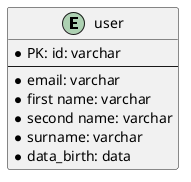 @startuml
'https://plantuml.com/ie-diagram

entity "user" as u {
* PK: id: varchar
--
* email: varchar
* first name: varchar
* second name: varchar
* surname: varchar
* data_birth: data
}

@enduml